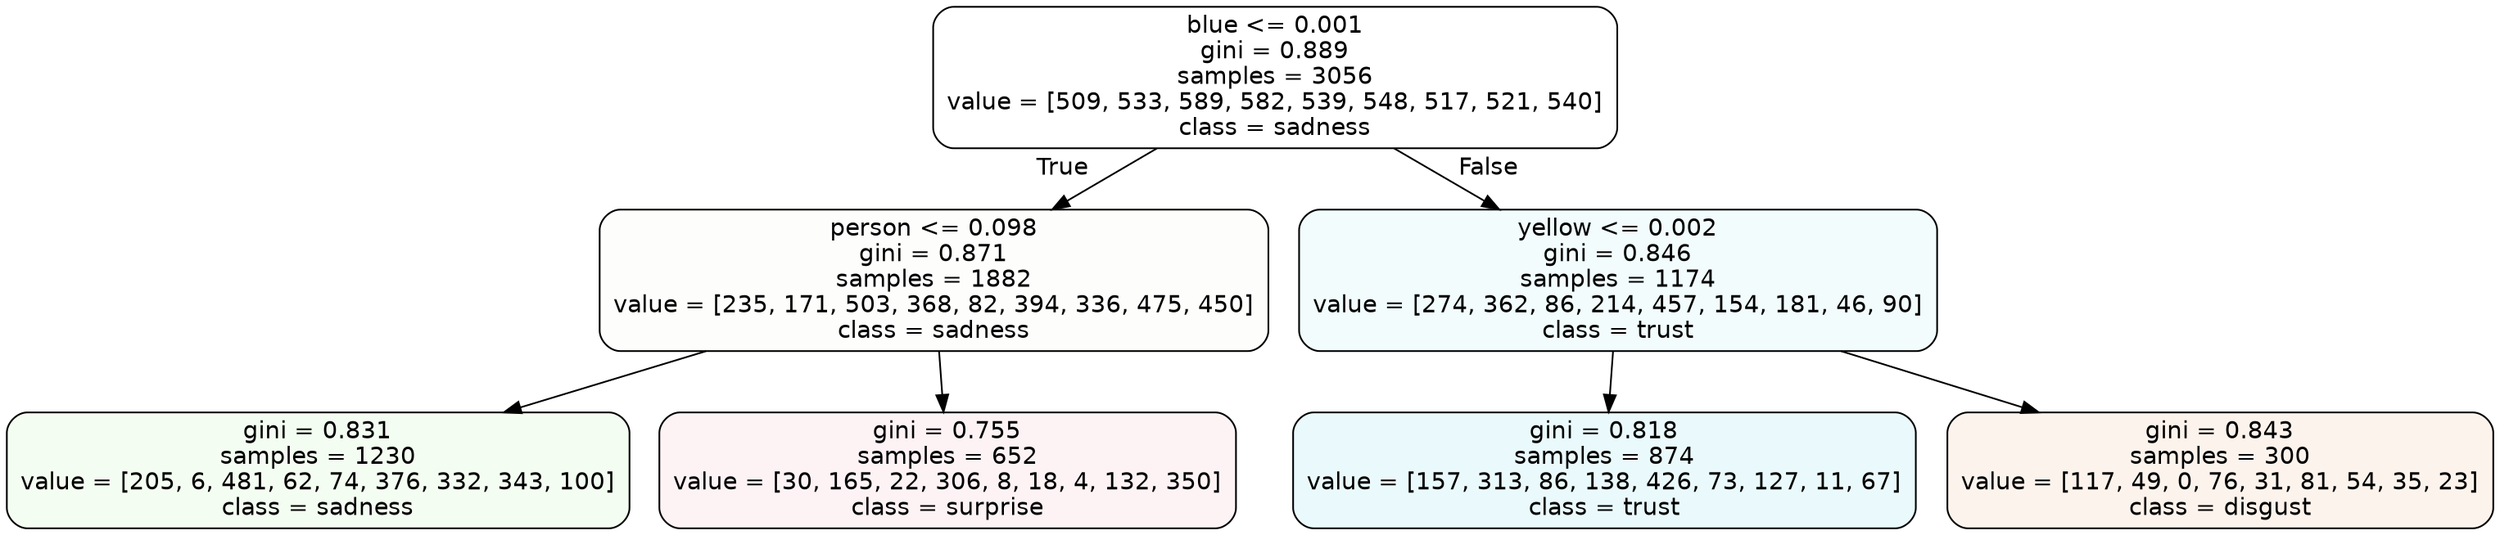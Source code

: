 digraph Tree {
node [shape=box, style="filled, rounded", color="black", fontname=helvetica] ;
edge [fontname=helvetica] ;
0 [label="blue <= 0.001\ngini = 0.889\nsamples = 3056\nvalue = [509, 533, 589, 582, 539, 548, 517, 521, 540]\nclass = sadness", fillcolor="#64e53900"] ;
1 [label="person <= 0.098\ngini = 0.871\nsamples = 1882\nvalue = [235, 171, 503, 368, 82, 394, 336, 475, 450]\nclass = sadness", fillcolor="#64e53903"] ;
0 -> 1 [labeldistance=2.5, labelangle=45, headlabel="True"] ;
2 [label="gini = 0.831\nsamples = 1230\nvalue = [205, 6, 481, 62, 74, 376, 332, 343, 100]\nclass = sadness", fillcolor="#64e53911"] ;
1 -> 2 ;
3 [label="gini = 0.755\nsamples = 652\nvalue = [30, 165, 22, 306, 8, 18, 4, 132, 350]\nclass = surprise", fillcolor="#e539640f"] ;
1 -> 3 ;
4 [label="yellow <= 0.002\ngini = 0.846\nsamples = 1174\nvalue = [274, 362, 86, 214, 457, 154, 181, 46, 90]\nclass = trust", fillcolor="#39d7e510"] ;
0 -> 4 [labeldistance=2.5, labelangle=-45, headlabel="False"] ;
5 [label="gini = 0.818\nsamples = 874\nvalue = [157, 313, 86, 138, 426, 73, 127, 11, 67]\nclass = trust", fillcolor="#39d7e51b"] ;
4 -> 5 ;
6 [label="gini = 0.843\nsamples = 300\nvalue = [117, 49, 0, 76, 31, 81, 54, 35, 23]\nclass = disgust", fillcolor="#e5813918"] ;
4 -> 6 ;
}